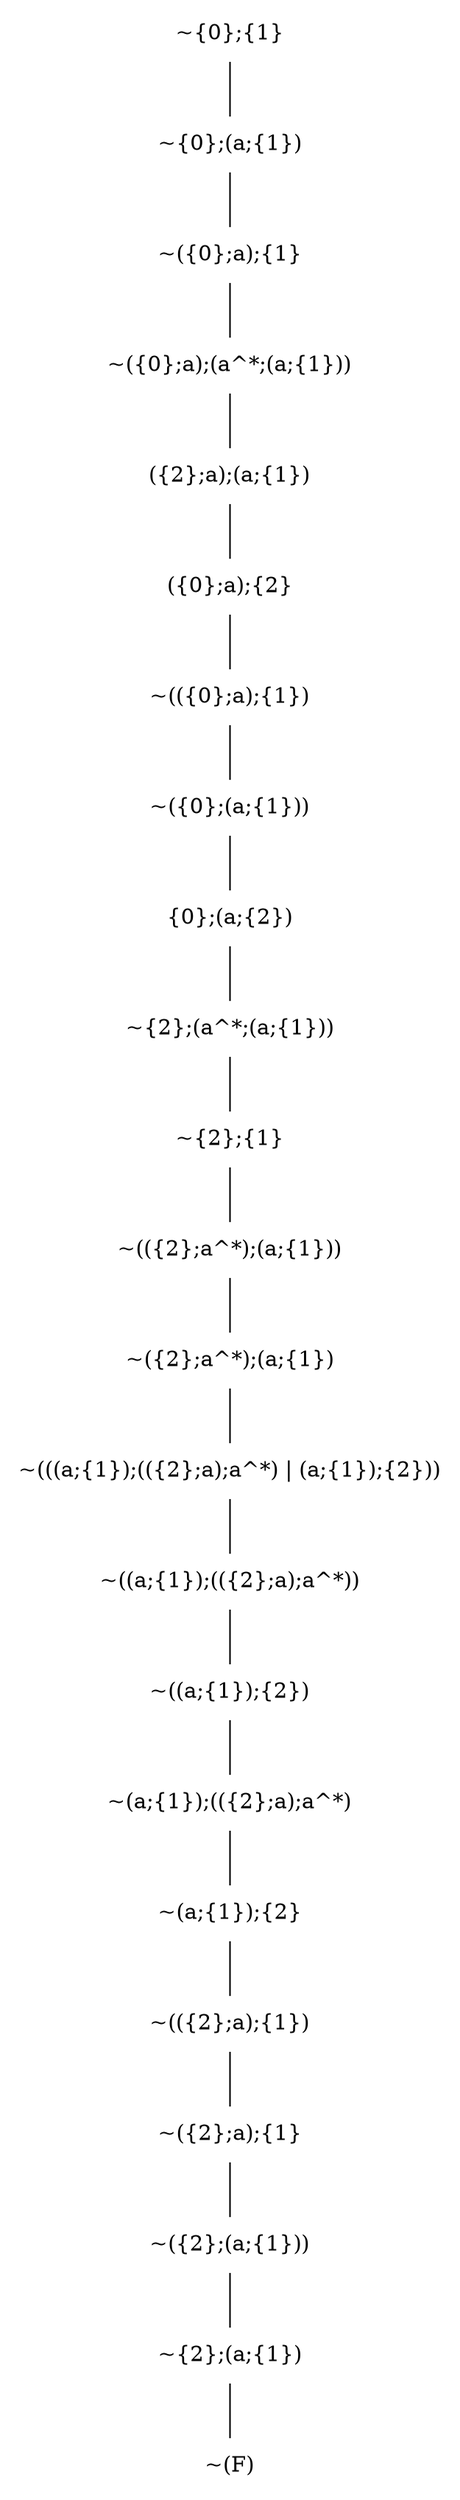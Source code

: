 graph {
node[shape="plaintext"]
N0x12f0049f0[label="~{0};{1}"];
N0x12f004b10[label="~{0};(a;{1})"];
N0x12f004cc0[label="~({0};a);{1}"];
N0x12f004e70[label="~({0};a);(a^*;(a;{1}))"];
N0x12f005160[label="({2};a);(a;{1})"];
N0x12f004480[label="({0};a);{2}"];
N0x12f0046d0[label="~(({0};a);{1})"];
N0x12f0042f0[label="~({0};(a;{1}))"];
N0x12f004330[label="{0};(a;{2})"];
N0x12f005980[label="~{2};(a^*;(a;{1}))"];
N0x12f005790[label="~{2};{1}"];
N0x12f005b20[label="~(({2};a^*);(a;{1}))"];
N0x12f0069b0[label="~({2};a^*);(a;{1})"];
N0x12f006e50[label="~(((a;{1});(({2};a);a^*) | (a;{1});{2}))"];
N0x12f007170[label="~((a;{1});(({2};a);a^*))"];
N0x12f007850[label="~((a;{1});{2})"];
N0x12f006820[label="~(a;{1});(({2};a);a^*)"];
N0x12f007530[label="~(a;{1});{2}"];
N0x12f007570[label="~(({2};a);{1})"];
N0x12f0079c0[label="~({2};a);{1}"];
N0x12f0075b0[label="~({2};(a;{1}))"];
N0x12f007d10[label="~{2};(a;{1})"];
N0x12f006e90[label="~(F)"];
N0x12f007d10 -- N0x12f006e90;
N0x12f0075b0 -- N0x12f007d10;
N0x12f0079c0 -- N0x12f0075b0;
N0x12f007570 -- N0x12f0079c0;
N0x12f007530 -- N0x12f007570;
N0x12f006820 -- N0x12f007530;
N0x12f007850 -- N0x12f006820;
N0x12f007170 -- N0x12f007850;
N0x12f006e50 -- N0x12f007170;
N0x12f0069b0 -- N0x12f006e50;
N0x12f005b20 -- N0x12f0069b0;
N0x12f005790 -- N0x12f005b20;
N0x12f005980 -- N0x12f005790;
N0x12f004330 -- N0x12f005980;
N0x12f0042f0 -- N0x12f004330;
N0x12f0046d0 -- N0x12f0042f0;
N0x12f004480 -- N0x12f0046d0;
N0x12f005160 -- N0x12f004480;
N0x12f004e70 -- N0x12f005160;
N0x12f004cc0 -- N0x12f004e70;
N0x12f004b10 -- N0x12f004cc0;
N0x12f0049f0 -- N0x12f004b10;
}
